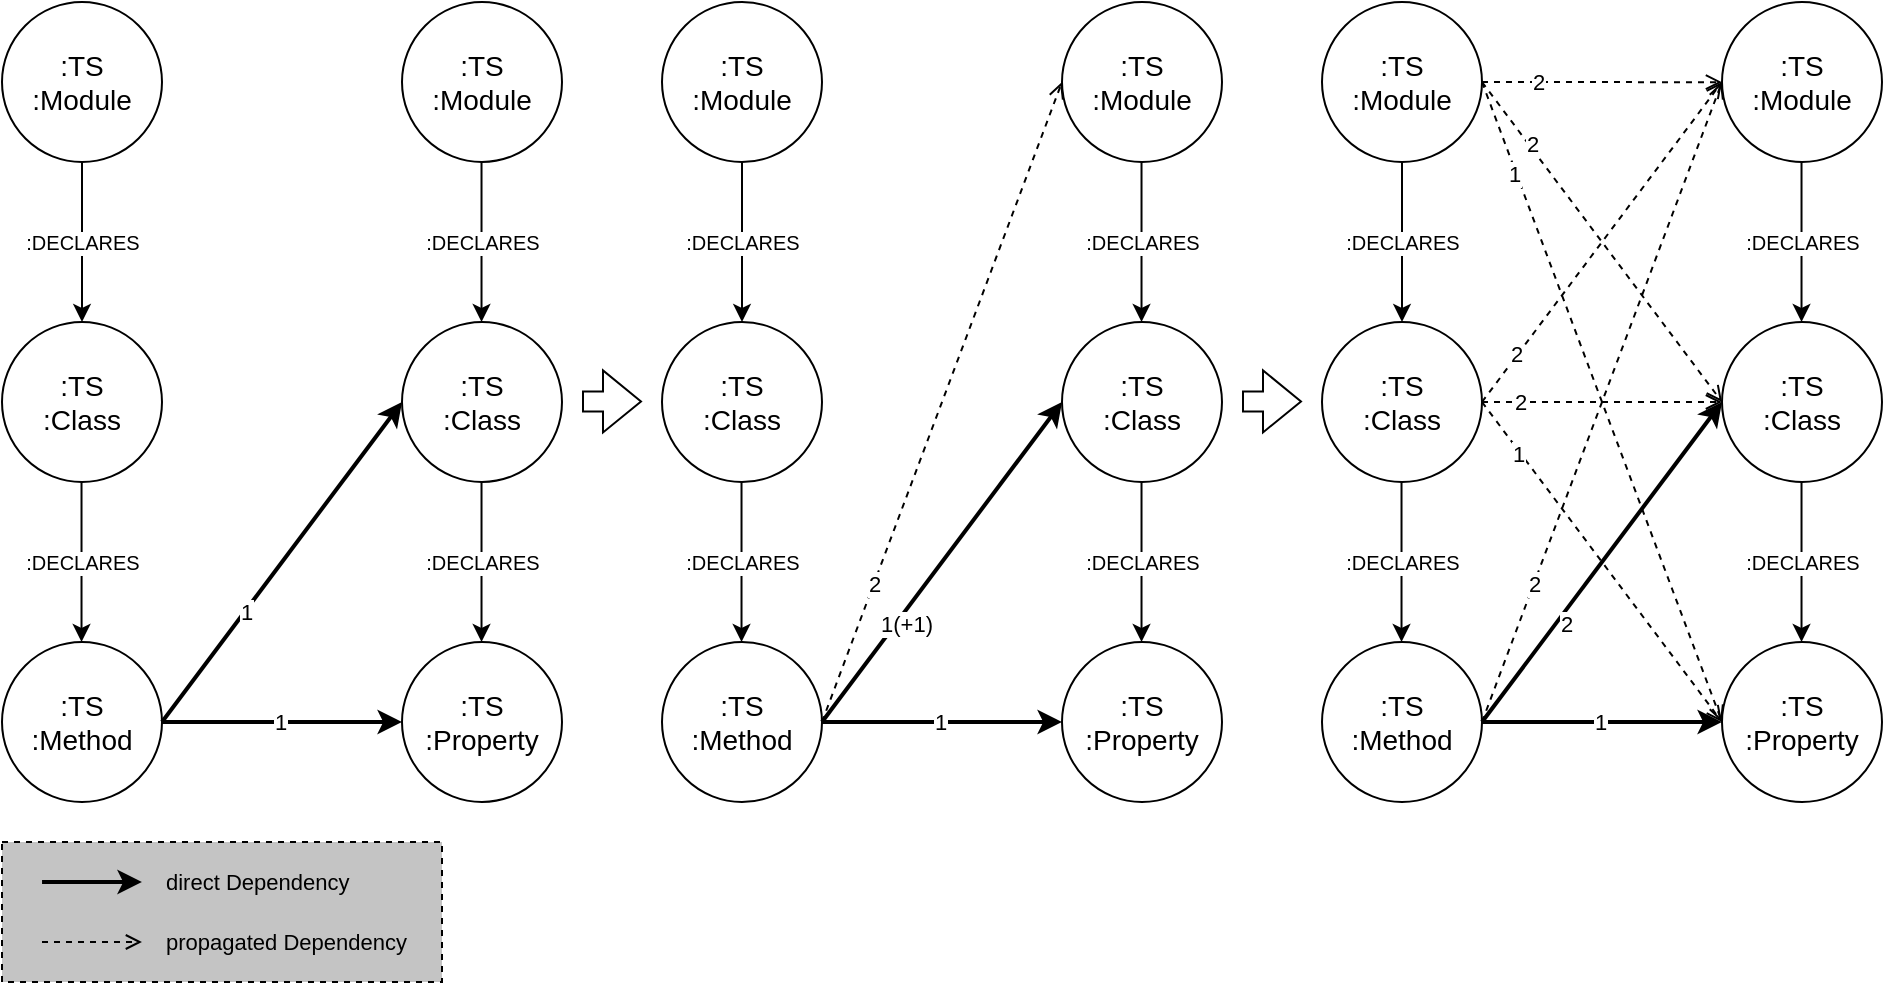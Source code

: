 <mxfile version="21.6.5" type="device">
  <diagram id="ow_ay0rVcJ7FydOs5dUe" name="Page-1">
    <mxGraphModel dx="1688" dy="683" grid="1" gridSize="10" guides="1" tooltips="1" connect="1" arrows="1" fold="1" page="1" pageScale="1" pageWidth="827" pageHeight="1169" math="0" shadow="0">
      <root>
        <mxCell id="0" />
        <mxCell id="1" parent="0" />
        <mxCell id="GO5h3d8LsVfJmVa6A8oP-1" value="&lt;font style=&quot;font-size: 14px&quot;&gt;:TS&lt;br&gt;:Module&lt;/font&gt;" style="ellipse;whiteSpace=wrap;html=1;aspect=fixed;" parent="1" vertex="1">
          <mxGeometry x="370" y="40" width="80" height="80" as="geometry" />
        </mxCell>
        <mxCell id="GO5h3d8LsVfJmVa6A8oP-3" value="&lt;font style=&quot;font-size: 14px&quot;&gt;:TS&lt;br&gt;:Module&lt;/font&gt;" style="ellipse;whiteSpace=wrap;html=1;aspect=fixed;" parent="1" vertex="1">
          <mxGeometry x="570" y="40" width="80" height="80" as="geometry" />
        </mxCell>
        <mxCell id="GO5h3d8LsVfJmVa6A8oP-4" value="&lt;font style=&quot;font-size: 14px&quot;&gt;:TS&lt;br&gt;:Class&lt;/font&gt;" style="ellipse;whiteSpace=wrap;html=1;aspect=fixed;" parent="1" vertex="1">
          <mxGeometry x="370" y="200" width="80" height="80" as="geometry" />
        </mxCell>
        <mxCell id="GO5h3d8LsVfJmVa6A8oP-21" style="rounded=0;orthogonalLoop=1;jettySize=auto;html=1;exitX=1;exitY=0.5;exitDx=0;exitDy=0;entryX=0;entryY=0.5;entryDx=0;entryDy=0;fontFamily=Fira Code;fontSize=10;dashed=1;endArrow=open;endFill=0;" parent="1" source="GO5h3d8LsVfJmVa6A8oP-5" target="GO5h3d8LsVfJmVa6A8oP-3" edge="1">
          <mxGeometry relative="1" as="geometry" />
        </mxCell>
        <mxCell id="fGATjnk45c_Ob2iV2BoJ-3" value="2" style="edgeLabel;html=1;align=center;verticalAlign=middle;resizable=0;points=[];" parent="GO5h3d8LsVfJmVa6A8oP-21" vertex="1" connectable="0">
          <mxGeometry x="-0.586" y="-1" relative="1" as="geometry">
            <mxPoint y="-4" as="offset" />
          </mxGeometry>
        </mxCell>
        <mxCell id="GO5h3d8LsVfJmVa6A8oP-5" value="&lt;font style=&quot;font-size: 14px&quot;&gt;:TS&lt;br&gt;:Method&lt;/font&gt;" style="ellipse;whiteSpace=wrap;html=1;aspect=fixed;" parent="1" vertex="1">
          <mxGeometry x="370" y="360" width="80" height="80" as="geometry" />
        </mxCell>
        <mxCell id="GO5h3d8LsVfJmVa6A8oP-6" value="&lt;font style=&quot;font-size: 14px&quot;&gt;:TS&lt;br&gt;:Class&lt;/font&gt;" style="ellipse;whiteSpace=wrap;html=1;aspect=fixed;" parent="1" vertex="1">
          <mxGeometry x="570" y="200" width="80" height="80" as="geometry" />
        </mxCell>
        <mxCell id="GO5h3d8LsVfJmVa6A8oP-7" value="&lt;font style=&quot;font-size: 14px&quot;&gt;:TS&lt;br&gt;:Property&lt;/font&gt;" style="ellipse;whiteSpace=wrap;html=1;aspect=fixed;" parent="1" vertex="1">
          <mxGeometry x="570" y="360" width="80" height="80" as="geometry" />
        </mxCell>
        <mxCell id="GO5h3d8LsVfJmVa6A8oP-19" value="" style="endArrow=classic;html=1;rounded=0;fontFamily=Fira Code;fontSize=10;exitX=1;exitY=0.5;exitDx=0;exitDy=0;entryX=0;entryY=0.5;entryDx=0;entryDy=0;strokeWidth=2;" parent="1" source="GO5h3d8LsVfJmVa6A8oP-5" target="GO5h3d8LsVfJmVa6A8oP-7" edge="1">
          <mxGeometry width="50" height="50" relative="1" as="geometry">
            <mxPoint x="480" y="470" as="sourcePoint" />
            <mxPoint x="530" y="420" as="targetPoint" />
          </mxGeometry>
        </mxCell>
        <mxCell id="fGATjnk45c_Ob2iV2BoJ-1" value="1" style="edgeLabel;html=1;align=center;verticalAlign=middle;resizable=0;points=[];" parent="GO5h3d8LsVfJmVa6A8oP-19" vertex="1" connectable="0">
          <mxGeometry x="-0.027" relative="1" as="geometry">
            <mxPoint as="offset" />
          </mxGeometry>
        </mxCell>
        <mxCell id="GO5h3d8LsVfJmVa6A8oP-20" value="" style="endArrow=classic;html=1;rounded=0;fontFamily=Fira Code;fontSize=10;exitX=1;exitY=0.5;exitDx=0;exitDy=0;entryX=0;entryY=0.5;entryDx=0;entryDy=0;strokeWidth=2;" parent="1" source="GO5h3d8LsVfJmVa6A8oP-5" target="GO5h3d8LsVfJmVa6A8oP-6" edge="1">
          <mxGeometry width="50" height="50" relative="1" as="geometry">
            <mxPoint x="500" y="360" as="sourcePoint" />
            <mxPoint x="550" y="310" as="targetPoint" />
          </mxGeometry>
        </mxCell>
        <mxCell id="fGATjnk45c_Ob2iV2BoJ-2" value="1(+1)" style="edgeLabel;html=1;align=center;verticalAlign=middle;resizable=0;points=[];" parent="GO5h3d8LsVfJmVa6A8oP-20" vertex="1" connectable="0">
          <mxGeometry x="-0.27" y="-1" relative="1" as="geometry">
            <mxPoint x="-3" y="9" as="offset" />
          </mxGeometry>
        </mxCell>
        <mxCell id="GO5h3d8LsVfJmVa6A8oP-28" value="" style="rounded=0;whiteSpace=wrap;html=1;fontFamily=Fira Code;fontSize=10;dashed=1;fillColor=#C4C4C4;" parent="1" vertex="1">
          <mxGeometry x="40" y="460" width="220" height="70" as="geometry" />
        </mxCell>
        <mxCell id="GO5h3d8LsVfJmVa6A8oP-29" value="" style="endArrow=classic;html=1;rounded=0;fontFamily=Fira Code;fontSize=10;strokeWidth=2;exitX=0.091;exitY=0.286;exitDx=0;exitDy=0;exitPerimeter=0;entryX=0.318;entryY=0.286;entryDx=0;entryDy=0;entryPerimeter=0;" parent="1" source="GO5h3d8LsVfJmVa6A8oP-28" target="GO5h3d8LsVfJmVa6A8oP-28" edge="1">
          <mxGeometry width="50" height="50" relative="1" as="geometry">
            <mxPoint x="110" y="420" as="sourcePoint" />
            <mxPoint x="110" y="470" as="targetPoint" />
          </mxGeometry>
        </mxCell>
        <mxCell id="GO5h3d8LsVfJmVa6A8oP-30" value="" style="endArrow=open;html=1;rounded=0;fontFamily=Fira Code;fontSize=10;strokeWidth=1;exitX=0.091;exitY=0.25;exitDx=0;exitDy=0;exitPerimeter=0;endFill=0;dashed=1;" parent="1" edge="1">
          <mxGeometry width="50" height="50" relative="1" as="geometry">
            <mxPoint x="60.0" y="510" as="sourcePoint" />
            <mxPoint x="109.98" y="510" as="targetPoint" />
          </mxGeometry>
        </mxCell>
        <mxCell id="GO5h3d8LsVfJmVa6A8oP-31" value="&lt;font face=&quot;Helvetica&quot; style=&quot;font-size: 11px;&quot;&gt;direct Dependency&lt;/font&gt;" style="text;html=1;strokeColor=none;fillColor=none;align=left;verticalAlign=middle;whiteSpace=wrap;rounded=0;dashed=1;fontFamily=Fira Code;fontSize=11;" parent="1" vertex="1">
          <mxGeometry x="120" y="470" width="130" height="20" as="geometry" />
        </mxCell>
        <mxCell id="GO5h3d8LsVfJmVa6A8oP-32" value="&lt;font face=&quot;Helvetica&quot; style=&quot;font-size: 11px;&quot;&gt;propagated Dependency&lt;/font&gt;" style="text;html=1;strokeColor=none;fillColor=none;align=left;verticalAlign=middle;whiteSpace=wrap;rounded=0;dashed=1;fontFamily=Fira Code;fontSize=11;" parent="1" vertex="1">
          <mxGeometry x="120" y="500" width="130" height="20" as="geometry" />
        </mxCell>
        <mxCell id="GO5h3d8LsVfJmVa6A8oP-33" value=":DECLARES" style="endArrow=classic;html=1;rounded=0;fontFamily=Helvetica;fontSize=10;strokeWidth=1;exitX=0.5;exitY=1;exitDx=0;exitDy=0;entryX=0.5;entryY=0;entryDx=0;entryDy=0;" parent="1" source="GO5h3d8LsVfJmVa6A8oP-1" target="GO5h3d8LsVfJmVa6A8oP-4" edge="1">
          <mxGeometry width="50" height="50" relative="1" as="geometry">
            <mxPoint x="390" y="180" as="sourcePoint" />
            <mxPoint x="440" y="130" as="targetPoint" />
          </mxGeometry>
        </mxCell>
        <mxCell id="GO5h3d8LsVfJmVa6A8oP-34" value=":DECLARES" style="endArrow=classic;html=1;rounded=0;fontFamily=Helvetica;fontSize=10;strokeWidth=1;exitX=0.5;exitY=1;exitDx=0;exitDy=0;entryX=0.5;entryY=0;entryDx=0;entryDy=0;" parent="1" edge="1">
          <mxGeometry width="50" height="50" relative="1" as="geometry">
            <mxPoint x="609.76" y="120" as="sourcePoint" />
            <mxPoint x="609.76" y="200" as="targetPoint" />
          </mxGeometry>
        </mxCell>
        <mxCell id="GO5h3d8LsVfJmVa6A8oP-35" value=":DECLARES" style="endArrow=classic;html=1;rounded=0;fontFamily=Helvetica;fontSize=10;strokeWidth=1;exitX=0.5;exitY=1;exitDx=0;exitDy=0;entryX=0.5;entryY=0;entryDx=0;entryDy=0;" parent="1" edge="1">
          <mxGeometry width="50" height="50" relative="1" as="geometry">
            <mxPoint x="409.76" y="280" as="sourcePoint" />
            <mxPoint x="409.76" y="360" as="targetPoint" />
          </mxGeometry>
        </mxCell>
        <mxCell id="GO5h3d8LsVfJmVa6A8oP-36" value=":DECLARES" style="endArrow=classic;html=1;rounded=0;fontFamily=Helvetica;fontSize=10;strokeWidth=1;exitX=0.5;exitY=1;exitDx=0;exitDy=0;entryX=0.5;entryY=0;entryDx=0;entryDy=0;" parent="1" edge="1">
          <mxGeometry width="50" height="50" relative="1" as="geometry">
            <mxPoint x="609.76" y="280" as="sourcePoint" />
            <mxPoint x="609.76" y="360" as="targetPoint" />
          </mxGeometry>
        </mxCell>
        <mxCell id="q9yKw26vV0jmoUGL-vqp-7" value="&lt;font style=&quot;font-size: 14px&quot;&gt;:TS&lt;br&gt;:Module&lt;/font&gt;" style="ellipse;whiteSpace=wrap;html=1;aspect=fixed;" vertex="1" parent="1">
          <mxGeometry x="40" y="40" width="80" height="80" as="geometry" />
        </mxCell>
        <mxCell id="q9yKw26vV0jmoUGL-vqp-8" value="&lt;font style=&quot;font-size: 14px&quot;&gt;:TS&lt;br&gt;:Module&lt;/font&gt;" style="ellipse;whiteSpace=wrap;html=1;aspect=fixed;" vertex="1" parent="1">
          <mxGeometry x="240" y="40" width="80" height="80" as="geometry" />
        </mxCell>
        <mxCell id="q9yKw26vV0jmoUGL-vqp-15" value="&lt;font style=&quot;font-size: 14px&quot;&gt;:TS&lt;br&gt;:Class&lt;/font&gt;" style="ellipse;whiteSpace=wrap;html=1;aspect=fixed;" vertex="1" parent="1">
          <mxGeometry x="40" y="200" width="80" height="80" as="geometry" />
        </mxCell>
        <mxCell id="q9yKw26vV0jmoUGL-vqp-18" value="&lt;font style=&quot;font-size: 14px&quot;&gt;:TS&lt;br&gt;:Method&lt;/font&gt;" style="ellipse;whiteSpace=wrap;html=1;aspect=fixed;" vertex="1" parent="1">
          <mxGeometry x="40" y="360" width="80" height="80" as="geometry" />
        </mxCell>
        <mxCell id="q9yKw26vV0jmoUGL-vqp-19" value="&lt;font style=&quot;font-size: 14px&quot;&gt;:TS&lt;br&gt;:Class&lt;/font&gt;" style="ellipse;whiteSpace=wrap;html=1;aspect=fixed;" vertex="1" parent="1">
          <mxGeometry x="240" y="200" width="80" height="80" as="geometry" />
        </mxCell>
        <mxCell id="q9yKw26vV0jmoUGL-vqp-20" value="&lt;font style=&quot;font-size: 14px&quot;&gt;:TS&lt;br&gt;:Property&lt;/font&gt;" style="ellipse;whiteSpace=wrap;html=1;aspect=fixed;" vertex="1" parent="1">
          <mxGeometry x="240" y="360" width="80" height="80" as="geometry" />
        </mxCell>
        <mxCell id="q9yKw26vV0jmoUGL-vqp-21" value="" style="endArrow=classic;html=1;rounded=0;fontFamily=Fira Code;fontSize=10;exitX=1;exitY=0.5;exitDx=0;exitDy=0;entryX=0;entryY=0.5;entryDx=0;entryDy=0;strokeWidth=2;" edge="1" parent="1" source="q9yKw26vV0jmoUGL-vqp-18" target="q9yKw26vV0jmoUGL-vqp-20">
          <mxGeometry width="50" height="50" relative="1" as="geometry">
            <mxPoint x="150" y="470" as="sourcePoint" />
            <mxPoint x="200" y="420" as="targetPoint" />
          </mxGeometry>
        </mxCell>
        <mxCell id="q9yKw26vV0jmoUGL-vqp-22" value="1" style="edgeLabel;html=1;align=center;verticalAlign=middle;resizable=0;points=[];" vertex="1" connectable="0" parent="q9yKw26vV0jmoUGL-vqp-21">
          <mxGeometry x="-0.027" relative="1" as="geometry">
            <mxPoint as="offset" />
          </mxGeometry>
        </mxCell>
        <mxCell id="q9yKw26vV0jmoUGL-vqp-23" value="" style="endArrow=classic;html=1;rounded=0;fontFamily=Fira Code;fontSize=10;exitX=1;exitY=0.5;exitDx=0;exitDy=0;entryX=0;entryY=0.5;entryDx=0;entryDy=0;strokeWidth=2;" edge="1" parent="1" source="q9yKw26vV0jmoUGL-vqp-18" target="q9yKw26vV0jmoUGL-vqp-19">
          <mxGeometry width="50" height="50" relative="1" as="geometry">
            <mxPoint x="170" y="360" as="sourcePoint" />
            <mxPoint x="220" y="310" as="targetPoint" />
          </mxGeometry>
        </mxCell>
        <mxCell id="q9yKw26vV0jmoUGL-vqp-24" value="1" style="edgeLabel;html=1;align=center;verticalAlign=middle;resizable=0;points=[];" vertex="1" connectable="0" parent="q9yKw26vV0jmoUGL-vqp-23">
          <mxGeometry x="-0.27" y="-1" relative="1" as="geometry">
            <mxPoint x="-3" y="3" as="offset" />
          </mxGeometry>
        </mxCell>
        <mxCell id="q9yKw26vV0jmoUGL-vqp-25" value=":DECLARES" style="endArrow=classic;html=1;rounded=0;fontFamily=Helvetica;fontSize=10;strokeWidth=1;exitX=0.5;exitY=1;exitDx=0;exitDy=0;entryX=0.5;entryY=0;entryDx=0;entryDy=0;" edge="1" parent="1" source="q9yKw26vV0jmoUGL-vqp-7" target="q9yKw26vV0jmoUGL-vqp-15">
          <mxGeometry width="50" height="50" relative="1" as="geometry">
            <mxPoint x="60" y="180" as="sourcePoint" />
            <mxPoint x="110" y="130" as="targetPoint" />
          </mxGeometry>
        </mxCell>
        <mxCell id="q9yKw26vV0jmoUGL-vqp-26" value=":DECLARES" style="endArrow=classic;html=1;rounded=0;fontFamily=Helvetica;fontSize=10;strokeWidth=1;exitX=0.5;exitY=1;exitDx=0;exitDy=0;entryX=0.5;entryY=0;entryDx=0;entryDy=0;" edge="1" parent="1">
          <mxGeometry width="50" height="50" relative="1" as="geometry">
            <mxPoint x="279.76" y="120" as="sourcePoint" />
            <mxPoint x="279.76" y="200" as="targetPoint" />
          </mxGeometry>
        </mxCell>
        <mxCell id="q9yKw26vV0jmoUGL-vqp-27" value=":DECLARES" style="endArrow=classic;html=1;rounded=0;fontFamily=Helvetica;fontSize=10;strokeWidth=1;exitX=0.5;exitY=1;exitDx=0;exitDy=0;entryX=0.5;entryY=0;entryDx=0;entryDy=0;" edge="1" parent="1">
          <mxGeometry width="50" height="50" relative="1" as="geometry">
            <mxPoint x="79.76" y="280" as="sourcePoint" />
            <mxPoint x="79.76" y="360" as="targetPoint" />
          </mxGeometry>
        </mxCell>
        <mxCell id="q9yKw26vV0jmoUGL-vqp-28" value=":DECLARES" style="endArrow=classic;html=1;rounded=0;fontFamily=Helvetica;fontSize=10;strokeWidth=1;exitX=0.5;exitY=1;exitDx=0;exitDy=0;entryX=0.5;entryY=0;entryDx=0;entryDy=0;" edge="1" parent="1">
          <mxGeometry width="50" height="50" relative="1" as="geometry">
            <mxPoint x="279.76" y="280" as="sourcePoint" />
            <mxPoint x="279.76" y="360" as="targetPoint" />
          </mxGeometry>
        </mxCell>
        <mxCell id="q9yKw26vV0jmoUGL-vqp-29" style="edgeStyle=none;rounded=0;orthogonalLoop=1;jettySize=auto;html=1;exitX=1;exitY=0.5;exitDx=0;exitDy=0;dashed=1;fontFamily=Fira Code;fontSize=10;endArrow=open;endFill=0;" edge="1" parent="1" source="q9yKw26vV0jmoUGL-vqp-35">
          <mxGeometry relative="1" as="geometry">
            <mxPoint x="900" y="80.095" as="targetPoint" />
          </mxGeometry>
        </mxCell>
        <mxCell id="q9yKw26vV0jmoUGL-vqp-30" value="2" style="edgeLabel;html=1;align=center;verticalAlign=middle;resizable=0;points=[];" vertex="1" connectable="0" parent="q9yKw26vV0jmoUGL-vqp-29">
          <mxGeometry x="-0.54" y="-2" relative="1" as="geometry">
            <mxPoint y="-2" as="offset" />
          </mxGeometry>
        </mxCell>
        <mxCell id="q9yKw26vV0jmoUGL-vqp-31" style="edgeStyle=none;rounded=0;orthogonalLoop=1;jettySize=auto;html=1;exitX=1;exitY=0.5;exitDx=0;exitDy=0;entryX=0;entryY=0.5;entryDx=0;entryDy=0;dashed=1;fontFamily=Fira Code;fontSize=10;endArrow=open;endFill=0;" edge="1" parent="1" source="q9yKw26vV0jmoUGL-vqp-35" target="q9yKw26vV0jmoUGL-vqp-47">
          <mxGeometry relative="1" as="geometry" />
        </mxCell>
        <mxCell id="q9yKw26vV0jmoUGL-vqp-32" value="2" style="edgeLabel;html=1;align=center;verticalAlign=middle;resizable=0;points=[];" vertex="1" connectable="0" parent="q9yKw26vV0jmoUGL-vqp-31">
          <mxGeometry x="-0.598" relative="1" as="geometry">
            <mxPoint x="1" y="-1" as="offset" />
          </mxGeometry>
        </mxCell>
        <mxCell id="q9yKw26vV0jmoUGL-vqp-33" style="edgeStyle=none;rounded=0;orthogonalLoop=1;jettySize=auto;html=1;exitX=1;exitY=0.5;exitDx=0;exitDy=0;dashed=1;fontFamily=Fira Code;fontSize=10;endArrow=open;endFill=0;" edge="1" parent="1" source="q9yKw26vV0jmoUGL-vqp-35">
          <mxGeometry relative="1" as="geometry">
            <mxPoint x="900" y="400" as="targetPoint" />
          </mxGeometry>
        </mxCell>
        <mxCell id="q9yKw26vV0jmoUGL-vqp-34" value="1" style="edgeLabel;html=1;align=center;verticalAlign=middle;resizable=0;points=[];" vertex="1" connectable="0" parent="q9yKw26vV0jmoUGL-vqp-33">
          <mxGeometry x="-0.741" y="1" relative="1" as="geometry">
            <mxPoint x="-1" y="4" as="offset" />
          </mxGeometry>
        </mxCell>
        <mxCell id="q9yKw26vV0jmoUGL-vqp-35" value="&lt;font style=&quot;font-size: 14px&quot;&gt;:TS&lt;br&gt;:Module&lt;/font&gt;" style="ellipse;whiteSpace=wrap;html=1;aspect=fixed;" vertex="1" parent="1">
          <mxGeometry x="700" y="40" width="80" height="80" as="geometry" />
        </mxCell>
        <mxCell id="q9yKw26vV0jmoUGL-vqp-36" value="&lt;font style=&quot;font-size: 14px&quot;&gt;:TS&lt;br&gt;:Module&lt;/font&gt;" style="ellipse;whiteSpace=wrap;html=1;aspect=fixed;" vertex="1" parent="1">
          <mxGeometry x="900" y="40" width="80" height="80" as="geometry" />
        </mxCell>
        <mxCell id="q9yKw26vV0jmoUGL-vqp-37" style="edgeStyle=none;rounded=0;orthogonalLoop=1;jettySize=auto;html=1;exitX=1;exitY=0.5;exitDx=0;exitDy=0;entryX=0;entryY=0.5;entryDx=0;entryDy=0;dashed=1;fontFamily=Fira Code;fontSize=10;endArrow=open;endFill=0;" edge="1" parent="1" source="q9yKw26vV0jmoUGL-vqp-43" target="q9yKw26vV0jmoUGL-vqp-47">
          <mxGeometry relative="1" as="geometry" />
        </mxCell>
        <mxCell id="q9yKw26vV0jmoUGL-vqp-38" value="2" style="edgeLabel;html=1;align=center;verticalAlign=middle;resizable=0;points=[];" vertex="1" connectable="0" parent="q9yKw26vV0jmoUGL-vqp-37">
          <mxGeometry x="-0.72" relative="1" as="geometry">
            <mxPoint x="2" as="offset" />
          </mxGeometry>
        </mxCell>
        <mxCell id="q9yKw26vV0jmoUGL-vqp-39" style="edgeStyle=none;rounded=0;orthogonalLoop=1;jettySize=auto;html=1;exitX=1;exitY=0.5;exitDx=0;exitDy=0;entryX=0;entryY=0.5;entryDx=0;entryDy=0;dashed=1;fontFamily=Fira Code;fontSize=10;endArrow=open;endFill=0;" edge="1" parent="1" source="q9yKw26vV0jmoUGL-vqp-43" target="q9yKw26vV0jmoUGL-vqp-48">
          <mxGeometry relative="1" as="geometry" />
        </mxCell>
        <mxCell id="q9yKw26vV0jmoUGL-vqp-40" value="1" style="edgeLabel;html=1;align=center;verticalAlign=middle;resizable=0;points=[];" vertex="1" connectable="0" parent="q9yKw26vV0jmoUGL-vqp-39">
          <mxGeometry x="-0.684" y="-1" relative="1" as="geometry">
            <mxPoint as="offset" />
          </mxGeometry>
        </mxCell>
        <mxCell id="q9yKw26vV0jmoUGL-vqp-41" style="edgeStyle=none;rounded=0;orthogonalLoop=1;jettySize=auto;html=1;exitX=1;exitY=0.5;exitDx=0;exitDy=0;entryX=0;entryY=0.5;entryDx=0;entryDy=0;dashed=1;fontFamily=Fira Code;fontSize=10;endArrow=open;endFill=0;" edge="1" parent="1" source="q9yKw26vV0jmoUGL-vqp-43" target="q9yKw26vV0jmoUGL-vqp-36">
          <mxGeometry relative="1" as="geometry" />
        </mxCell>
        <mxCell id="q9yKw26vV0jmoUGL-vqp-42" value="2" style="edgeLabel;html=1;align=center;verticalAlign=middle;resizable=0;points=[];" vertex="1" connectable="0" parent="q9yKw26vV0jmoUGL-vqp-41">
          <mxGeometry x="-0.749" y="-2" relative="1" as="geometry">
            <mxPoint y="-5" as="offset" />
          </mxGeometry>
        </mxCell>
        <mxCell id="q9yKw26vV0jmoUGL-vqp-43" value="&lt;font style=&quot;font-size: 14px&quot;&gt;:TS&lt;br&gt;:Class&lt;/font&gt;" style="ellipse;whiteSpace=wrap;html=1;aspect=fixed;" vertex="1" parent="1">
          <mxGeometry x="700" y="200" width="80" height="80" as="geometry" />
        </mxCell>
        <mxCell id="q9yKw26vV0jmoUGL-vqp-44" style="rounded=0;orthogonalLoop=1;jettySize=auto;html=1;exitX=1;exitY=0.5;exitDx=0;exitDy=0;entryX=0;entryY=0.5;entryDx=0;entryDy=0;fontFamily=Fira Code;fontSize=10;dashed=1;endArrow=open;endFill=0;" edge="1" parent="1" source="q9yKw26vV0jmoUGL-vqp-46" target="q9yKw26vV0jmoUGL-vqp-36">
          <mxGeometry relative="1" as="geometry" />
        </mxCell>
        <mxCell id="q9yKw26vV0jmoUGL-vqp-45" value="2" style="edgeLabel;html=1;align=center;verticalAlign=middle;resizable=0;points=[];" vertex="1" connectable="0" parent="q9yKw26vV0jmoUGL-vqp-44">
          <mxGeometry x="-0.586" y="-1" relative="1" as="geometry">
            <mxPoint y="-4" as="offset" />
          </mxGeometry>
        </mxCell>
        <mxCell id="q9yKw26vV0jmoUGL-vqp-46" value="&lt;font style=&quot;font-size: 14px&quot;&gt;:TS&lt;br&gt;:Method&lt;/font&gt;" style="ellipse;whiteSpace=wrap;html=1;aspect=fixed;" vertex="1" parent="1">
          <mxGeometry x="700" y="360" width="80" height="80" as="geometry" />
        </mxCell>
        <mxCell id="q9yKw26vV0jmoUGL-vqp-47" value="&lt;font style=&quot;font-size: 14px&quot;&gt;:TS&lt;br&gt;:Class&lt;/font&gt;" style="ellipse;whiteSpace=wrap;html=1;aspect=fixed;" vertex="1" parent="1">
          <mxGeometry x="900" y="200" width="80" height="80" as="geometry" />
        </mxCell>
        <mxCell id="q9yKw26vV0jmoUGL-vqp-48" value="&lt;font style=&quot;font-size: 14px&quot;&gt;:TS&lt;br&gt;:Property&lt;/font&gt;" style="ellipse;whiteSpace=wrap;html=1;aspect=fixed;" vertex="1" parent="1">
          <mxGeometry x="900" y="360" width="80" height="80" as="geometry" />
        </mxCell>
        <mxCell id="q9yKw26vV0jmoUGL-vqp-49" value="" style="endArrow=classic;html=1;rounded=0;fontFamily=Fira Code;fontSize=10;exitX=1;exitY=0.5;exitDx=0;exitDy=0;entryX=0;entryY=0.5;entryDx=0;entryDy=0;strokeWidth=2;" edge="1" parent="1" source="q9yKw26vV0jmoUGL-vqp-46" target="q9yKw26vV0jmoUGL-vqp-48">
          <mxGeometry width="50" height="50" relative="1" as="geometry">
            <mxPoint x="810" y="470" as="sourcePoint" />
            <mxPoint x="860" y="420" as="targetPoint" />
          </mxGeometry>
        </mxCell>
        <mxCell id="q9yKw26vV0jmoUGL-vqp-50" value="1" style="edgeLabel;html=1;align=center;verticalAlign=middle;resizable=0;points=[];" vertex="1" connectable="0" parent="q9yKw26vV0jmoUGL-vqp-49">
          <mxGeometry x="-0.027" relative="1" as="geometry">
            <mxPoint as="offset" />
          </mxGeometry>
        </mxCell>
        <mxCell id="q9yKw26vV0jmoUGL-vqp-51" value="" style="endArrow=classic;html=1;rounded=0;fontFamily=Fira Code;fontSize=10;exitX=1;exitY=0.5;exitDx=0;exitDy=0;entryX=0;entryY=0.5;entryDx=0;entryDy=0;strokeWidth=2;" edge="1" parent="1" source="q9yKw26vV0jmoUGL-vqp-46" target="q9yKw26vV0jmoUGL-vqp-47">
          <mxGeometry width="50" height="50" relative="1" as="geometry">
            <mxPoint x="830" y="360" as="sourcePoint" />
            <mxPoint x="880" y="310" as="targetPoint" />
          </mxGeometry>
        </mxCell>
        <mxCell id="q9yKw26vV0jmoUGL-vqp-52" value="2" style="edgeLabel;html=1;align=center;verticalAlign=middle;resizable=0;points=[];" vertex="1" connectable="0" parent="q9yKw26vV0jmoUGL-vqp-51">
          <mxGeometry x="-0.27" y="-1" relative="1" as="geometry">
            <mxPoint x="-3" y="9" as="offset" />
          </mxGeometry>
        </mxCell>
        <mxCell id="q9yKw26vV0jmoUGL-vqp-53" value=":DECLARES" style="endArrow=classic;html=1;rounded=0;fontFamily=Helvetica;fontSize=10;strokeWidth=1;exitX=0.5;exitY=1;exitDx=0;exitDy=0;entryX=0.5;entryY=0;entryDx=0;entryDy=0;" edge="1" parent="1" source="q9yKw26vV0jmoUGL-vqp-35" target="q9yKw26vV0jmoUGL-vqp-43">
          <mxGeometry width="50" height="50" relative="1" as="geometry">
            <mxPoint x="720" y="180" as="sourcePoint" />
            <mxPoint x="770" y="130" as="targetPoint" />
          </mxGeometry>
        </mxCell>
        <mxCell id="q9yKw26vV0jmoUGL-vqp-54" value=":DECLARES" style="endArrow=classic;html=1;rounded=0;fontFamily=Helvetica;fontSize=10;strokeWidth=1;exitX=0.5;exitY=1;exitDx=0;exitDy=0;entryX=0.5;entryY=0;entryDx=0;entryDy=0;" edge="1" parent="1">
          <mxGeometry width="50" height="50" relative="1" as="geometry">
            <mxPoint x="939.76" y="120" as="sourcePoint" />
            <mxPoint x="939.76" y="200" as="targetPoint" />
          </mxGeometry>
        </mxCell>
        <mxCell id="q9yKw26vV0jmoUGL-vqp-55" value=":DECLARES" style="endArrow=classic;html=1;rounded=0;fontFamily=Helvetica;fontSize=10;strokeWidth=1;exitX=0.5;exitY=1;exitDx=0;exitDy=0;entryX=0.5;entryY=0;entryDx=0;entryDy=0;" edge="1" parent="1">
          <mxGeometry width="50" height="50" relative="1" as="geometry">
            <mxPoint x="739.76" y="280" as="sourcePoint" />
            <mxPoint x="739.76" y="360" as="targetPoint" />
          </mxGeometry>
        </mxCell>
        <mxCell id="q9yKw26vV0jmoUGL-vqp-56" value=":DECLARES" style="endArrow=classic;html=1;rounded=0;fontFamily=Helvetica;fontSize=10;strokeWidth=1;exitX=0.5;exitY=1;exitDx=0;exitDy=0;entryX=0.5;entryY=0;entryDx=0;entryDy=0;" edge="1" parent="1">
          <mxGeometry width="50" height="50" relative="1" as="geometry">
            <mxPoint x="939.76" y="280" as="sourcePoint" />
            <mxPoint x="939.76" y="360" as="targetPoint" />
          </mxGeometry>
        </mxCell>
        <mxCell id="q9yKw26vV0jmoUGL-vqp-57" value="" style="shape=flexArrow;endArrow=classic;html=1;rounded=0;" edge="1" parent="1">
          <mxGeometry width="50" height="50" relative="1" as="geometry">
            <mxPoint x="330" y="239.71" as="sourcePoint" />
            <mxPoint x="360" y="239.71" as="targetPoint" />
          </mxGeometry>
        </mxCell>
        <mxCell id="q9yKw26vV0jmoUGL-vqp-58" value="" style="shape=flexArrow;endArrow=classic;html=1;rounded=0;" edge="1" parent="1">
          <mxGeometry width="50" height="50" relative="1" as="geometry">
            <mxPoint x="660" y="239.71" as="sourcePoint" />
            <mxPoint x="690" y="239.71" as="targetPoint" />
          </mxGeometry>
        </mxCell>
      </root>
    </mxGraphModel>
  </diagram>
</mxfile>
